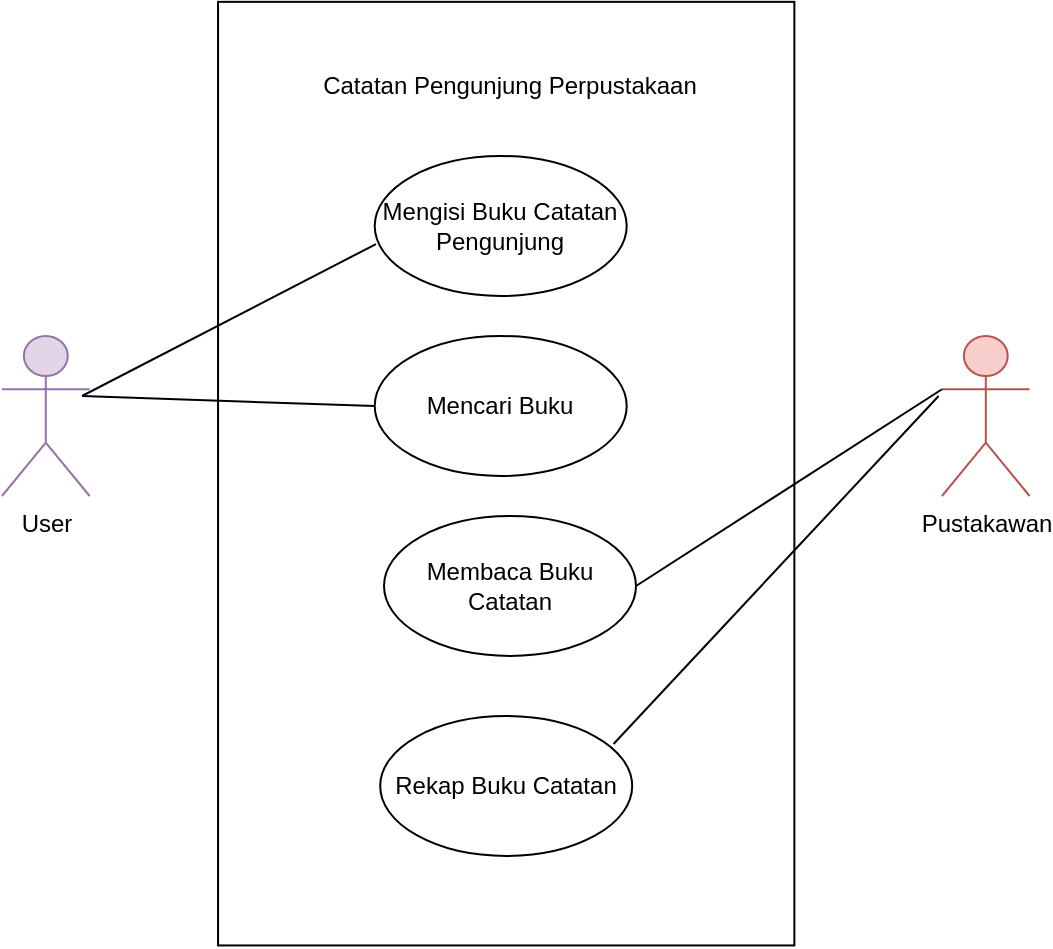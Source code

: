 <mxfile version="22.1.21" type="github">
  <diagram name="Page-1" id="ZtHZB85JGUMPfQHmehh-">
    <mxGraphModel dx="1434" dy="780" grid="1" gridSize="10" guides="1" tooltips="1" connect="1" arrows="1" fold="1" page="1" pageScale="1" pageWidth="827" pageHeight="1169" math="0" shadow="0">
      <root>
        <mxCell id="0" />
        <mxCell id="1" parent="0" />
        <mxCell id="82T5lFNZR14rcMArvqhN-4" value="" style="rounded=0;whiteSpace=wrap;html=1;rotation=90;" vertex="1" parent="1">
          <mxGeometry x="176.2" y="334.74" width="471.8" height="288.16" as="geometry" />
        </mxCell>
        <mxCell id="82T5lFNZR14rcMArvqhN-10" value="Catatan Pengunjung Perpustakaan" style="text;html=1;strokeColor=none;fillColor=none;align=center;verticalAlign=middle;whiteSpace=wrap;rounded=0;" vertex="1" parent="1">
          <mxGeometry x="309" y="270" width="210" height="30" as="geometry" />
        </mxCell>
        <mxCell id="82T5lFNZR14rcMArvqhN-11" value="Mengisi Buku Catatan Pengunjung" style="ellipse;whiteSpace=wrap;html=1;" vertex="1" parent="1">
          <mxGeometry x="346.36" y="320" width="126" height="70" as="geometry" />
        </mxCell>
        <mxCell id="82T5lFNZR14rcMArvqhN-12" value="Mencari Buku" style="ellipse;whiteSpace=wrap;html=1;" vertex="1" parent="1">
          <mxGeometry x="346.36" y="410" width="126" height="70" as="geometry" />
        </mxCell>
        <mxCell id="82T5lFNZR14rcMArvqhN-13" value="Membaca Buku Catatan" style="ellipse;whiteSpace=wrap;html=1;" vertex="1" parent="1">
          <mxGeometry x="351" y="500" width="126" height="70" as="geometry" />
        </mxCell>
        <mxCell id="82T5lFNZR14rcMArvqhN-14" value="Rekap Buku Catatan" style="ellipse;whiteSpace=wrap;html=1;" vertex="1" parent="1">
          <mxGeometry x="349.1" y="600" width="126" height="70" as="geometry" />
        </mxCell>
        <mxCell id="82T5lFNZR14rcMArvqhN-17" value="User" style="shape=umlActor;verticalLabelPosition=bottom;verticalAlign=top;html=1;outlineConnect=0;fillColor=#e1d5e7;strokeColor=#9673a6;" vertex="1" parent="1">
          <mxGeometry x="160" y="410" width="43.8" height="80" as="geometry" />
        </mxCell>
        <mxCell id="82T5lFNZR14rcMArvqhN-18" value="Pustakawan" style="shape=umlActor;verticalLabelPosition=bottom;verticalAlign=top;html=1;outlineConnect=0;fillColor=#f8cecc;strokeColor=#b85450;" vertex="1" parent="1">
          <mxGeometry x="630" y="410" width="43.8" height="80" as="geometry" />
        </mxCell>
        <mxCell id="82T5lFNZR14rcMArvqhN-19" value="" style="endArrow=none;html=1;rounded=0;entryX=0.005;entryY=0.629;entryDx=0;entryDy=0;entryPerimeter=0;" edge="1" parent="1" target="82T5lFNZR14rcMArvqhN-11">
          <mxGeometry width="50" height="50" relative="1" as="geometry">
            <mxPoint x="200" y="440" as="sourcePoint" />
            <mxPoint x="440" y="480" as="targetPoint" />
          </mxGeometry>
        </mxCell>
        <mxCell id="82T5lFNZR14rcMArvqhN-20" value="" style="endArrow=none;html=1;rounded=0;entryX=0;entryY=0.5;entryDx=0;entryDy=0;" edge="1" parent="1" target="82T5lFNZR14rcMArvqhN-12">
          <mxGeometry width="50" height="50" relative="1" as="geometry">
            <mxPoint x="200" y="440" as="sourcePoint" />
            <mxPoint x="330" y="450" as="targetPoint" />
          </mxGeometry>
        </mxCell>
        <mxCell id="82T5lFNZR14rcMArvqhN-21" value="" style="endArrow=none;html=1;rounded=0;entryX=0;entryY=0.333;entryDx=0;entryDy=0;entryPerimeter=0;exitX=1;exitY=0.5;exitDx=0;exitDy=0;" edge="1" parent="1" source="82T5lFNZR14rcMArvqhN-13" target="82T5lFNZR14rcMArvqhN-18">
          <mxGeometry width="50" height="50" relative="1" as="geometry">
            <mxPoint x="490" y="520" as="sourcePoint" />
            <mxPoint x="440" y="480" as="targetPoint" />
          </mxGeometry>
        </mxCell>
        <mxCell id="82T5lFNZR14rcMArvqhN-22" value="" style="endArrow=none;html=1;rounded=0;exitX=0.926;exitY=0.2;exitDx=0;exitDy=0;exitPerimeter=0;" edge="1" parent="1" source="82T5lFNZR14rcMArvqhN-14">
          <mxGeometry width="50" height="50" relative="1" as="geometry">
            <mxPoint x="472.364" y="617.99" as="sourcePoint" />
            <mxPoint x="628.32" y="440" as="targetPoint" />
          </mxGeometry>
        </mxCell>
      </root>
    </mxGraphModel>
  </diagram>
</mxfile>
